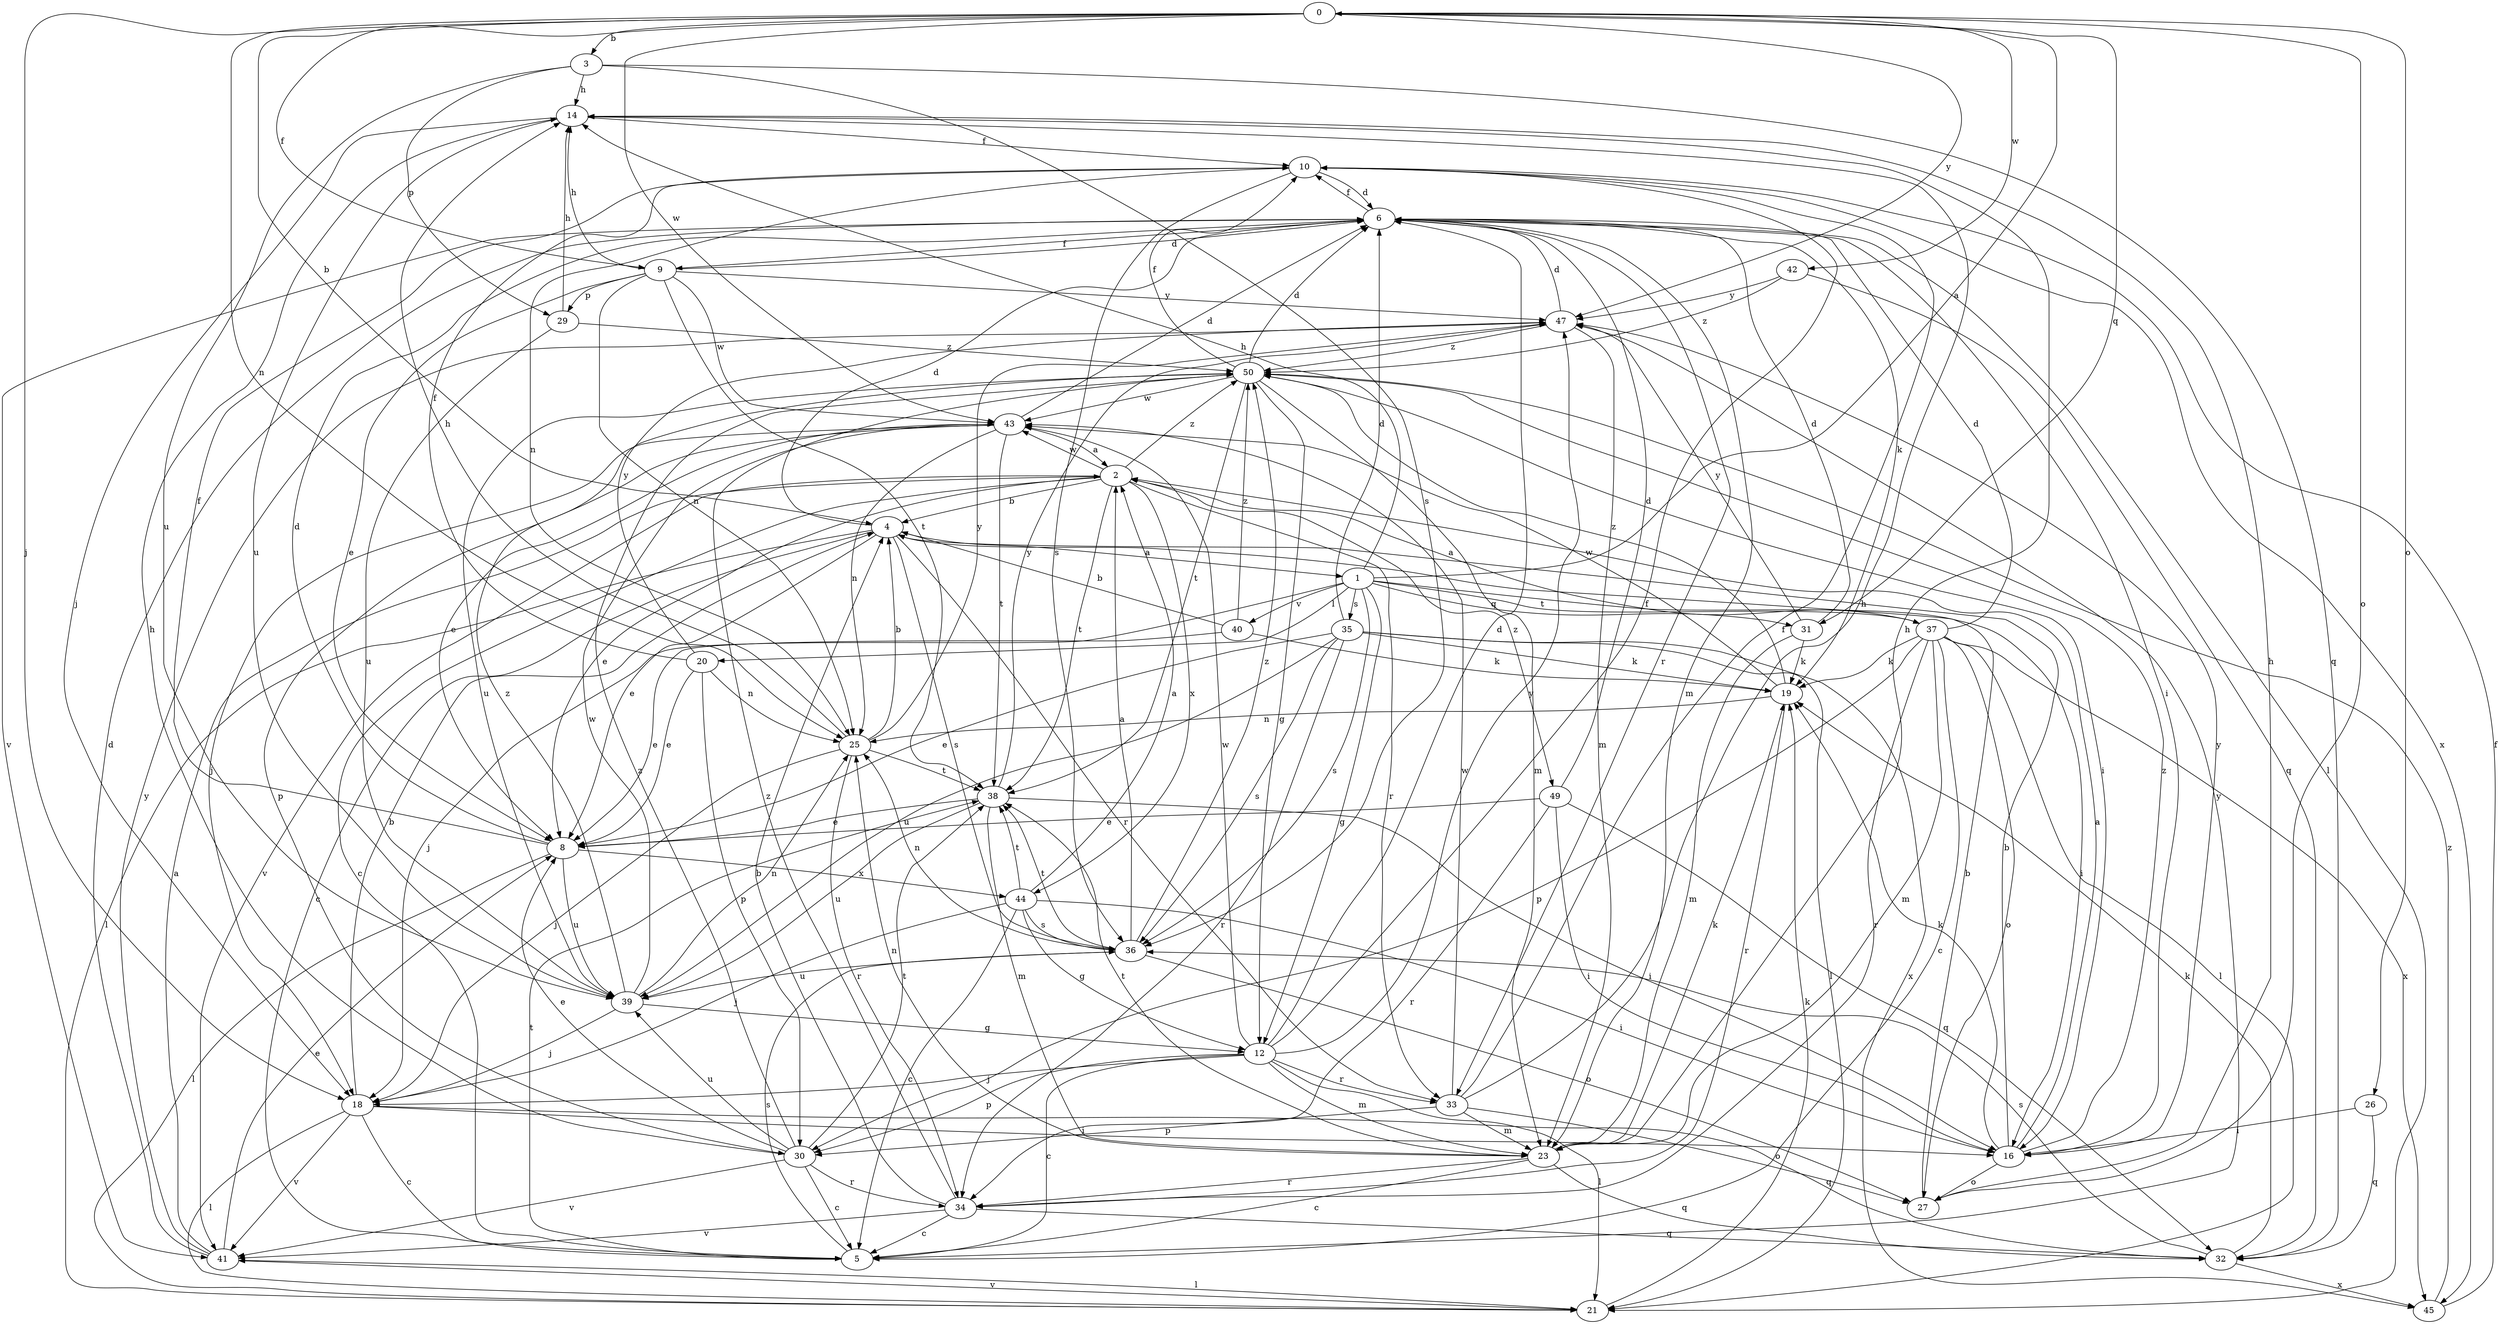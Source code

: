 strict digraph  {
0;
1;
2;
3;
4;
5;
6;
8;
9;
10;
12;
14;
16;
18;
19;
20;
21;
23;
25;
26;
27;
29;
30;
31;
32;
33;
34;
35;
36;
37;
38;
39;
40;
41;
42;
43;
44;
45;
47;
49;
50;
0 -> 3  [label=b];
0 -> 4  [label=b];
0 -> 9  [label=f];
0 -> 18  [label=j];
0 -> 25  [label=n];
0 -> 26  [label=o];
0 -> 27  [label=o];
0 -> 31  [label=q];
0 -> 42  [label=w];
0 -> 43  [label=w];
0 -> 47  [label=y];
1 -> 0  [label=a];
1 -> 12  [label=g];
1 -> 14  [label=h];
1 -> 16  [label=i];
1 -> 18  [label=j];
1 -> 20  [label=l];
1 -> 31  [label=q];
1 -> 35  [label=s];
1 -> 36  [label=s];
1 -> 37  [label=t];
1 -> 40  [label=v];
2 -> 4  [label=b];
2 -> 5  [label=c];
2 -> 8  [label=e];
2 -> 33  [label=r];
2 -> 38  [label=t];
2 -> 41  [label=v];
2 -> 43  [label=w];
2 -> 44  [label=x];
2 -> 49  [label=z];
2 -> 50  [label=z];
3 -> 14  [label=h];
3 -> 29  [label=p];
3 -> 32  [label=q];
3 -> 36  [label=s];
3 -> 39  [label=u];
4 -> 1  [label=a];
4 -> 5  [label=c];
4 -> 6  [label=d];
4 -> 8  [label=e];
4 -> 21  [label=l];
4 -> 33  [label=r];
4 -> 36  [label=s];
5 -> 36  [label=s];
5 -> 38  [label=t];
5 -> 47  [label=y];
6 -> 9  [label=f];
6 -> 10  [label=f];
6 -> 16  [label=i];
6 -> 19  [label=k];
6 -> 21  [label=l];
6 -> 23  [label=m];
6 -> 33  [label=r];
6 -> 41  [label=v];
8 -> 6  [label=d];
8 -> 10  [label=f];
8 -> 21  [label=l];
8 -> 39  [label=u];
8 -> 44  [label=x];
9 -> 6  [label=d];
9 -> 8  [label=e];
9 -> 14  [label=h];
9 -> 25  [label=n];
9 -> 29  [label=p];
9 -> 38  [label=t];
9 -> 43  [label=w];
9 -> 47  [label=y];
10 -> 6  [label=d];
10 -> 25  [label=n];
10 -> 36  [label=s];
10 -> 45  [label=x];
12 -> 5  [label=c];
12 -> 6  [label=d];
12 -> 10  [label=f];
12 -> 18  [label=j];
12 -> 21  [label=l];
12 -> 23  [label=m];
12 -> 30  [label=p];
12 -> 33  [label=r];
12 -> 43  [label=w];
12 -> 47  [label=y];
14 -> 10  [label=f];
14 -> 18  [label=j];
14 -> 39  [label=u];
16 -> 2  [label=a];
16 -> 4  [label=b];
16 -> 19  [label=k];
16 -> 27  [label=o];
16 -> 47  [label=y];
16 -> 50  [label=z];
18 -> 4  [label=b];
18 -> 5  [label=c];
18 -> 16  [label=i];
18 -> 21  [label=l];
18 -> 32  [label=q];
18 -> 41  [label=v];
19 -> 25  [label=n];
19 -> 34  [label=r];
19 -> 43  [label=w];
19 -> 50  [label=z];
20 -> 8  [label=e];
20 -> 10  [label=f];
20 -> 25  [label=n];
20 -> 30  [label=p];
20 -> 47  [label=y];
21 -> 19  [label=k];
21 -> 41  [label=v];
23 -> 5  [label=c];
23 -> 14  [label=h];
23 -> 19  [label=k];
23 -> 25  [label=n];
23 -> 32  [label=q];
23 -> 34  [label=r];
23 -> 38  [label=t];
25 -> 4  [label=b];
25 -> 14  [label=h];
25 -> 18  [label=j];
25 -> 34  [label=r];
25 -> 38  [label=t];
25 -> 47  [label=y];
26 -> 16  [label=i];
26 -> 32  [label=q];
27 -> 4  [label=b];
27 -> 14  [label=h];
29 -> 14  [label=h];
29 -> 39  [label=u];
29 -> 50  [label=z];
30 -> 5  [label=c];
30 -> 8  [label=e];
30 -> 14  [label=h];
30 -> 34  [label=r];
30 -> 38  [label=t];
30 -> 39  [label=u];
30 -> 41  [label=v];
30 -> 50  [label=z];
31 -> 6  [label=d];
31 -> 19  [label=k];
31 -> 23  [label=m];
31 -> 47  [label=y];
32 -> 19  [label=k];
32 -> 36  [label=s];
32 -> 45  [label=x];
33 -> 10  [label=f];
33 -> 14  [label=h];
33 -> 23  [label=m];
33 -> 27  [label=o];
33 -> 30  [label=p];
33 -> 43  [label=w];
34 -> 4  [label=b];
34 -> 5  [label=c];
34 -> 32  [label=q];
34 -> 41  [label=v];
34 -> 50  [label=z];
35 -> 6  [label=d];
35 -> 8  [label=e];
35 -> 19  [label=k];
35 -> 21  [label=l];
35 -> 34  [label=r];
35 -> 36  [label=s];
35 -> 39  [label=u];
35 -> 45  [label=x];
36 -> 2  [label=a];
36 -> 25  [label=n];
36 -> 27  [label=o];
36 -> 38  [label=t];
36 -> 39  [label=u];
36 -> 50  [label=z];
37 -> 2  [label=a];
37 -> 5  [label=c];
37 -> 6  [label=d];
37 -> 19  [label=k];
37 -> 21  [label=l];
37 -> 23  [label=m];
37 -> 27  [label=o];
37 -> 30  [label=p];
37 -> 34  [label=r];
37 -> 45  [label=x];
38 -> 8  [label=e];
38 -> 16  [label=i];
38 -> 23  [label=m];
38 -> 39  [label=u];
38 -> 47  [label=y];
39 -> 12  [label=g];
39 -> 18  [label=j];
39 -> 25  [label=n];
39 -> 43  [label=w];
39 -> 50  [label=z];
40 -> 4  [label=b];
40 -> 8  [label=e];
40 -> 19  [label=k];
40 -> 50  [label=z];
41 -> 2  [label=a];
41 -> 6  [label=d];
41 -> 8  [label=e];
41 -> 21  [label=l];
41 -> 47  [label=y];
42 -> 32  [label=q];
42 -> 47  [label=y];
42 -> 50  [label=z];
43 -> 2  [label=a];
43 -> 6  [label=d];
43 -> 8  [label=e];
43 -> 18  [label=j];
43 -> 25  [label=n];
43 -> 30  [label=p];
43 -> 38  [label=t];
44 -> 2  [label=a];
44 -> 5  [label=c];
44 -> 12  [label=g];
44 -> 16  [label=i];
44 -> 18  [label=j];
44 -> 36  [label=s];
44 -> 38  [label=t];
45 -> 10  [label=f];
45 -> 50  [label=z];
47 -> 6  [label=d];
47 -> 23  [label=m];
47 -> 50  [label=z];
49 -> 6  [label=d];
49 -> 8  [label=e];
49 -> 16  [label=i];
49 -> 32  [label=q];
49 -> 34  [label=r];
50 -> 6  [label=d];
50 -> 10  [label=f];
50 -> 12  [label=g];
50 -> 16  [label=i];
50 -> 23  [label=m];
50 -> 38  [label=t];
50 -> 39  [label=u];
50 -> 43  [label=w];
}
